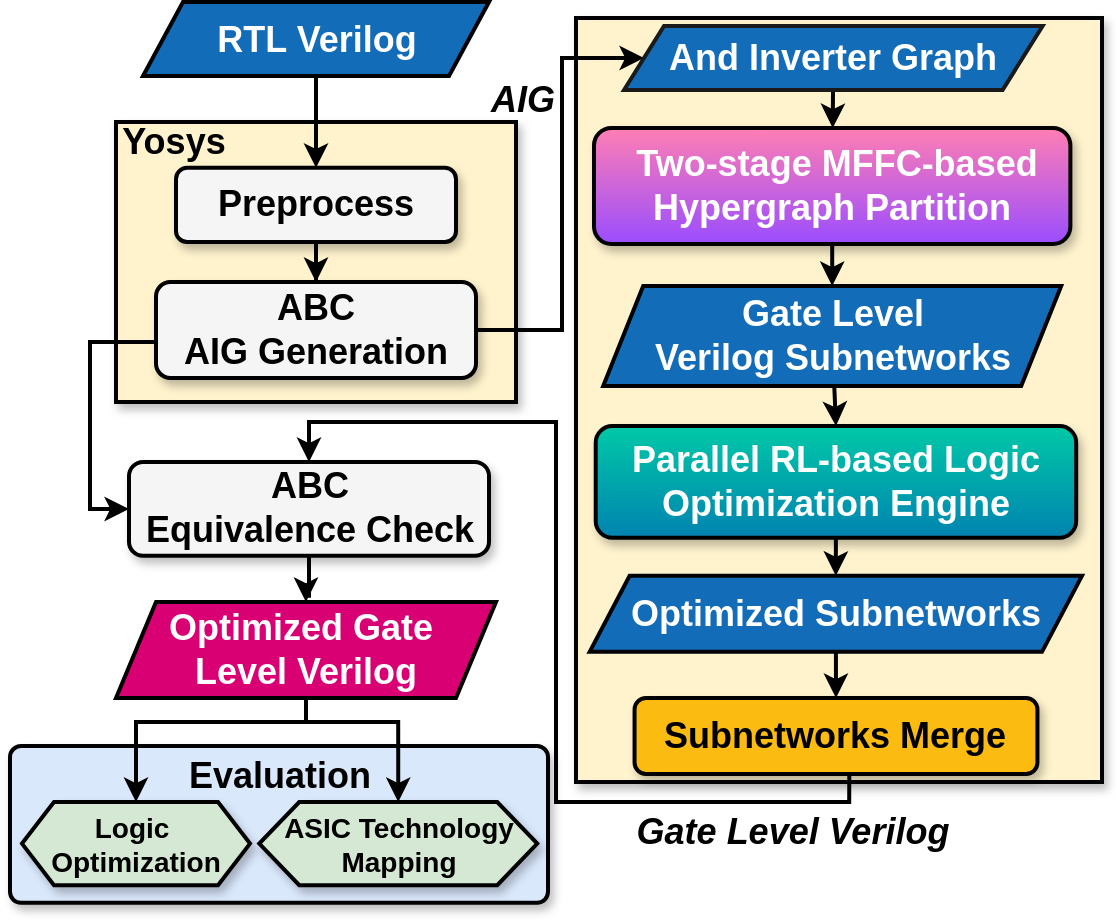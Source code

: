 <mxfile version="25.0.3">
  <diagram name="第 1 页" id="HAvIKgZ25yOHQbioZGKh">
    <mxGraphModel dx="2905" dy="1214" grid="1" gridSize="10" guides="1" tooltips="1" connect="1" arrows="1" fold="1" page="1" pageScale="1" pageWidth="580" pageHeight="480" math="0" shadow="0">
      <root>
        <mxCell id="0" />
        <mxCell id="1" parent="0" />
        <mxCell id="K8o_knn98EIP3ksldaXX-1" value="" style="rounded=1;whiteSpace=wrap;html=1;fillColor=#dae8fc;strokeColor=#000000;strokeWidth=2;shadow=1;arcSize=7;" parent="1" vertex="1">
          <mxGeometry x="-1726" y="-86" width="269" height="78.42" as="geometry" />
        </mxCell>
        <mxCell id="H0RHcH_2FTHYZ-mKpaNJ-111" value="" style="rounded=0;whiteSpace=wrap;html=1;fillColor=#fef3cd;strokeColor=#000000;strokeWidth=2;shadow=1;arcSize=7;textShadow=1;" parent="1" vertex="1">
          <mxGeometry x="-1443" y="-450" width="263" height="382" as="geometry" />
        </mxCell>
        <mxCell id="fzru5klA7RKhJBc94vuA-6" value="&lt;font style=&quot;font-size: 14px;&quot; face=&quot;Helvetica&quot;&gt;&lt;b style=&quot;&quot;&gt;ASIC Technology Mapping&lt;/b&gt;&lt;/font&gt;" style="shape=hexagon;perimeter=hexagonPerimeter2;whiteSpace=wrap;html=1;fixedSize=1;strokeColor=#000000;fillColor=#d5e8d4;strokeWidth=2;shadow=1;" parent="1" vertex="1">
          <mxGeometry x="-1601.37" y="-58" width="139" height="41.6" as="geometry" />
        </mxCell>
        <mxCell id="-el-lTCZ7dYY3-WtjOfP-2" value="" style="rounded=0;whiteSpace=wrap;html=1;fillColor=#fef3cd;strokeColor=#000000;strokeWidth=2;shadow=1;arcSize=7;" parent="1" vertex="1">
          <mxGeometry x="-1673" y="-398" width="200" height="140" as="geometry" />
        </mxCell>
        <mxCell id="-el-lTCZ7dYY3-WtjOfP-6" value="" style="endArrow=classic;html=1;rounded=0;strokeWidth=2;entryX=0;entryY=0.5;entryDx=0;entryDy=0;edgeStyle=orthogonalEdgeStyle;exitX=1;exitY=0.5;exitDx=0;exitDy=0;" parent="1" source="H0RHcH_2FTHYZ-mKpaNJ-228" target="H0RHcH_2FTHYZ-mKpaNJ-187" edge="1">
          <mxGeometry width="50" height="50" relative="1" as="geometry">
            <mxPoint x="-1556" y="-212" as="sourcePoint" />
            <mxPoint x="-1105.21" y="-416.53" as="targetPoint" />
            <Array as="points">
              <mxPoint x="-1450" y="-294" />
              <mxPoint x="-1450" y="-430" />
            </Array>
          </mxGeometry>
        </mxCell>
        <mxCell id="-el-lTCZ7dYY3-WtjOfP-274" value="" style="endArrow=classic;html=1;rounded=0;strokeWidth=2;edgeStyle=orthogonalEdgeStyle;exitX=0.533;exitY=1.005;exitDx=0;exitDy=0;exitPerimeter=0;entryX=0.5;entryY=0;entryDx=0;entryDy=0;" parent="1" source="H0RHcH_2FTHYZ-mKpaNJ-75" target="H0RHcH_2FTHYZ-mKpaNJ-248" edge="1">
          <mxGeometry width="50" height="50" relative="1" as="geometry">
            <mxPoint x="-1178.059" y="195.245" as="sourcePoint" />
            <mxPoint x="-1573" y="-90" as="targetPoint" />
            <Array as="points">
              <mxPoint x="-1306" y="-58" />
              <mxPoint x="-1453" y="-58" />
              <mxPoint x="-1453" y="-248" />
              <mxPoint x="-1577" y="-248" />
            </Array>
          </mxGeometry>
        </mxCell>
        <mxCell id="-el-lTCZ7dYY3-WtjOfP-275" value="&lt;b style=&quot;&quot;&gt;&lt;font style=&quot;font-size: 18px;&quot;&gt;&lt;i style=&quot;&quot;&gt;AIG&amp;nbsp;&lt;/i&gt;&lt;/font&gt;&lt;/b&gt;" style="text;html=1;align=center;verticalAlign=middle;whiteSpace=wrap;rounded=0;" parent="1" vertex="1">
          <mxGeometry x="-1503.52" y="-414.0" width="74.12" height="10.15" as="geometry" />
        </mxCell>
        <mxCell id="H0RHcH_2FTHYZ-mKpaNJ-296" style="edgeStyle=orthogonalEdgeStyle;rounded=0;orthogonalLoop=1;jettySize=auto;html=1;entryX=0.5;entryY=0;entryDx=0;entryDy=0;strokeWidth=2;" parent="1" source="SU_nRj_41NOhbr6IneJR-1" target="H0RHcH_2FTHYZ-mKpaNJ-295" edge="1">
          <mxGeometry relative="1" as="geometry" />
        </mxCell>
        <mxCell id="SU_nRj_41NOhbr6IneJR-1" value="&lt;b style=&quot;&quot;&gt;&lt;font color=&quot;#ffffff&quot; style=&quot;font-size: 18px;&quot;&gt;RTL Verilog&lt;/font&gt;&lt;/b&gt;" style="shape=parallelogram;perimeter=parallelogramPerimeter;whiteSpace=wrap;html=1;fixedSize=1;fillColor=#136cb7;strokeColor=#000000;strokeWidth=2;" parent="1" vertex="1">
          <mxGeometry x="-1659.5" y="-458" width="173" height="37" as="geometry" />
        </mxCell>
        <mxCell id="SU_nRj_41NOhbr6IneJR-2" value="&lt;font style=&quot;font-size: 18px;&quot;&gt;&lt;b style=&quot;&quot;&gt;Yosys&lt;/b&gt;&lt;/font&gt;" style="text;html=1;align=center;verticalAlign=middle;whiteSpace=wrap;rounded=0;" parent="1" vertex="1">
          <mxGeometry x="-1674" y="-403" width="60" height="30" as="geometry" />
        </mxCell>
        <mxCell id="H0RHcH_2FTHYZ-mKpaNJ-75" value="&lt;b style=&quot;&quot;&gt;&lt;font style=&quot;font-size: 18px;&quot;&gt;Subnetworks Merge&lt;/font&gt;&lt;/b&gt;" style="rounded=1;whiteSpace=wrap;html=1;fillColor=#fcbb11;strokeColor=#000000;strokeWidth=2;shadow=1;container=0;" parent="1" vertex="1">
          <mxGeometry x="-1413.72" y="-110" width="201.44" height="38" as="geometry" />
        </mxCell>
        <mxCell id="MAslqFbUonPrWmBKUDa1-5" style="rounded=0;orthogonalLoop=1;jettySize=auto;html=1;entryX=0.5;entryY=0;entryDx=0;entryDy=0;strokeWidth=2;" parent="1" source="H0RHcH_2FTHYZ-mKpaNJ-73" target="H0RHcH_2FTHYZ-mKpaNJ-189" edge="1">
          <mxGeometry relative="1" as="geometry" />
        </mxCell>
        <mxCell id="H0RHcH_2FTHYZ-mKpaNJ-73" value="&lt;b style=&quot;&quot;&gt;&lt;font style=&quot;font-size: 18px;&quot;&gt;&amp;nbsp;Two-stage MFFC-based Hypergraph Partition&lt;/font&gt;&lt;/b&gt;" style="rounded=1;whiteSpace=wrap;html=1;fillColor=#FF7EB3;strokeColor=#000000;strokeWidth=2;shadow=1;container=0;fontColor=#ffffff;gradientColor=#9A4DFF;" parent="1" vertex="1">
          <mxGeometry x="-1434" y="-395" width="238.19" height="58" as="geometry" />
        </mxCell>
        <mxCell id="MAslqFbUonPrWmBKUDa1-4" style="rounded=0;orthogonalLoop=1;jettySize=auto;html=1;strokeWidth=2;" parent="1" source="H0RHcH_2FTHYZ-mKpaNJ-187" target="H0RHcH_2FTHYZ-mKpaNJ-73" edge="1">
          <mxGeometry relative="1" as="geometry" />
        </mxCell>
        <mxCell id="H0RHcH_2FTHYZ-mKpaNJ-187" value="&lt;b style=&quot;&quot;&gt;&lt;font style=&quot;font-size: 18px;&quot; color=&quot;#ffffff&quot;&gt;And Inverter Graph&lt;/font&gt;&lt;/b&gt;" style="shape=parallelogram;perimeter=parallelogramPerimeter;whiteSpace=wrap;html=1;fixedSize=1;fillColor=#136cb7;strokeColor=#1A1A1A;strokeWidth=2;" parent="1" vertex="1">
          <mxGeometry x="-1419" y="-446" width="209.31" height="32" as="geometry" />
        </mxCell>
        <mxCell id="MAslqFbUonPrWmBKUDa1-6" style="rounded=0;orthogonalLoop=1;jettySize=auto;html=1;entryX=0.5;entryY=0;entryDx=0;entryDy=0;strokeWidth=2;" parent="1" source="H0RHcH_2FTHYZ-mKpaNJ-189" target="MAslqFbUonPrWmBKUDa1-2" edge="1">
          <mxGeometry relative="1" as="geometry" />
        </mxCell>
        <mxCell id="H0RHcH_2FTHYZ-mKpaNJ-189" value="&lt;div&gt;&lt;font style=&quot;font-size: 18px;&quot;&gt;&lt;b&gt;&lt;font style=&quot;&quot;&gt;Gate Level Verilog&lt;/font&gt;&lt;/b&gt;&lt;b style=&quot;background-color: initial;&quot;&gt;&lt;font style=&quot;&quot;&gt;&amp;nbsp;Subnetworks&lt;/font&gt;&lt;/b&gt;&lt;/font&gt;&lt;/div&gt;" style="shape=parallelogram;perimeter=parallelogramPerimeter;whiteSpace=wrap;html=1;fixedSize=1;fillColor=#136cb7;strokeColor=#000000;strokeWidth=2;fontColor=#ffffff;" parent="1" vertex="1">
          <mxGeometry x="-1429.4" y="-316" width="229" height="50" as="geometry" />
        </mxCell>
        <mxCell id="MAslqFbUonPrWmBKUDa1-8" style="rounded=0;orthogonalLoop=1;jettySize=auto;html=1;entryX=0.5;entryY=0;entryDx=0;entryDy=0;strokeWidth=2;" parent="1" source="H0RHcH_2FTHYZ-mKpaNJ-190" target="H0RHcH_2FTHYZ-mKpaNJ-75" edge="1">
          <mxGeometry relative="1" as="geometry" />
        </mxCell>
        <mxCell id="H0RHcH_2FTHYZ-mKpaNJ-190" value="&lt;div&gt;&lt;b style=&quot;&quot;&gt;&lt;font style=&quot;font-size: 18px;&quot; color=&quot;#ffffff&quot;&gt;Optimized Subnetworks&lt;/font&gt;&lt;/b&gt;&lt;br&gt;&lt;/div&gt;" style="shape=parallelogram;perimeter=parallelogramPerimeter;whiteSpace=wrap;html=1;fixedSize=1;fillColor=#136CB7;strokeColor=#000000;strokeWidth=2;" parent="1" vertex="1">
          <mxGeometry x="-1436.18" y="-171.09" width="246.18" height="38" as="geometry" />
        </mxCell>
        <mxCell id="MAslqFbUonPrWmBKUDa1-9" style="edgeStyle=orthogonalEdgeStyle;rounded=0;orthogonalLoop=1;jettySize=auto;html=1;entryX=0;entryY=0.5;entryDx=0;entryDy=0;strokeWidth=2;" parent="1" source="H0RHcH_2FTHYZ-mKpaNJ-228" target="H0RHcH_2FTHYZ-mKpaNJ-248" edge="1">
          <mxGeometry relative="1" as="geometry">
            <Array as="points">
              <mxPoint x="-1686" y="-288" />
              <mxPoint x="-1686" y="-204" />
            </Array>
          </mxGeometry>
        </mxCell>
        <mxCell id="H0RHcH_2FTHYZ-mKpaNJ-228" value="&lt;div&gt;&lt;font style=&quot;font-size: 18px;&quot;&gt;&lt;b style=&quot;&quot;&gt;ABC&lt;/b&gt;&lt;/font&gt;&lt;/div&gt;&lt;font style=&quot;font-size: 18px;&quot;&gt;&lt;b style=&quot;&quot;&gt;AIG Generation&lt;/b&gt;&lt;/font&gt;" style="rounded=1;whiteSpace=wrap;html=1;fillColor=#F5F5F5;strokeColor=#000000;strokeWidth=2;shadow=1;" parent="1" vertex="1">
          <mxGeometry x="-1653" y="-318" width="160" height="48" as="geometry" />
        </mxCell>
        <mxCell id="H0RHcH_2FTHYZ-mKpaNJ-237" value="&lt;b style=&quot;&quot;&gt;&lt;font style=&quot;font-size: 18px;&quot;&gt;&lt;i style=&quot;&quot;&gt;Gate Level Verilog&amp;nbsp;&lt;/i&gt;&lt;/font&gt;&lt;/b&gt;" style="text;html=1;align=center;verticalAlign=middle;whiteSpace=wrap;rounded=0;" parent="1" vertex="1">
          <mxGeometry x="-1435.37" y="-48.07" width="205.88" height="10.15" as="geometry" />
        </mxCell>
        <mxCell id="H0RHcH_2FTHYZ-mKpaNJ-253" style="edgeStyle=orthogonalEdgeStyle;rounded=0;orthogonalLoop=1;jettySize=auto;html=1;entryX=0.5;entryY=0;entryDx=0;entryDy=0;strokeWidth=2;" parent="1" source="H0RHcH_2FTHYZ-mKpaNJ-248" target="H0RHcH_2FTHYZ-mKpaNJ-252" edge="1">
          <mxGeometry relative="1" as="geometry" />
        </mxCell>
        <mxCell id="H0RHcH_2FTHYZ-mKpaNJ-248" value="&lt;font color=&quot;#000000&quot; style=&quot;font-size: 18px;&quot;&gt;&lt;b style=&quot;&quot;&gt;ABC&lt;/b&gt;&lt;/font&gt;&lt;div&gt;&lt;b style=&quot;&quot;&gt;&lt;font color=&quot;#000000&quot; style=&quot;font-size: 18px;&quot;&gt;Equivalence Check&lt;/font&gt;&lt;/b&gt;&lt;/div&gt;" style="rounded=1;whiteSpace=wrap;html=1;fillColor=#F5F5F5;strokeColor=#000000;strokeWidth=2;shadow=1;fontColor=#ffffff;" parent="1" vertex="1">
          <mxGeometry x="-1666.5" y="-228" width="180" height="46.91" as="geometry" />
        </mxCell>
        <mxCell id="H0RHcH_2FTHYZ-mKpaNJ-256" style="edgeStyle=orthogonalEdgeStyle;rounded=0;orthogonalLoop=1;jettySize=auto;html=1;entryX=0.5;entryY=0;entryDx=0;entryDy=0;strokeWidth=2;" parent="1" target="H0RHcH_2FTHYZ-mKpaNJ-255" edge="1">
          <mxGeometry relative="1" as="geometry">
            <mxPoint x="-1578" y="-110" as="sourcePoint" />
            <Array as="points">
              <mxPoint x="-1578" y="-98" />
              <mxPoint x="-1663" y="-98" />
            </Array>
          </mxGeometry>
        </mxCell>
        <mxCell id="H0RHcH_2FTHYZ-mKpaNJ-257" style="edgeStyle=orthogonalEdgeStyle;rounded=0;orthogonalLoop=1;jettySize=auto;html=1;entryX=0.5;entryY=0;entryDx=0;entryDy=0;strokeWidth=2;" parent="1" target="fzru5klA7RKhJBc94vuA-6" edge="1">
          <mxGeometry relative="1" as="geometry">
            <mxPoint x="-1573" y="-98" as="sourcePoint" />
            <Array as="points">
              <mxPoint x="-1583" y="-98" />
              <mxPoint x="-1532" y="-98" />
            </Array>
          </mxGeometry>
        </mxCell>
        <mxCell id="H0RHcH_2FTHYZ-mKpaNJ-252" value="&lt;b style=&quot;&quot;&gt;&lt;font style=&quot;font-size: 18px;&quot;&gt;Optimized Gate&amp;nbsp;&lt;/font&gt;&lt;/b&gt;&lt;div&gt;&lt;b style=&quot;&quot;&gt;&lt;font style=&quot;font-size: 18px;&quot;&gt;Level Verilog&lt;/font&gt;&lt;/b&gt;&lt;/div&gt;" style="shape=parallelogram;perimeter=parallelogramPerimeter;whiteSpace=wrap;html=1;fixedSize=1;fillColor=#d80073;strokeColor=#000000;strokeWidth=2;fontColor=#ffffff;" parent="1" vertex="1">
          <mxGeometry x="-1673" y="-158" width="190" height="48" as="geometry" />
        </mxCell>
        <mxCell id="H0RHcH_2FTHYZ-mKpaNJ-255" value="&lt;b style=&quot;&quot;&gt;&lt;font style=&quot;font-size: 14px;&quot;&gt;Logic&amp;nbsp;&lt;/font&gt;&lt;/b&gt;&lt;div&gt;&lt;b style=&quot;&quot;&gt;&lt;font style=&quot;font-size: 14px;&quot;&gt;Optimization&lt;/font&gt;&lt;/b&gt;&lt;/div&gt;" style="shape=hexagon;perimeter=hexagonPerimeter2;whiteSpace=wrap;html=1;fixedSize=1;strokeColor=#000000;fillColor=#d5e8d4;strokeWidth=2;shadow=1;size=16;" parent="1" vertex="1">
          <mxGeometry x="-1720" y="-58" width="114" height="41.6" as="geometry" />
        </mxCell>
        <mxCell id="H0RHcH_2FTHYZ-mKpaNJ-298" style="edgeStyle=orthogonalEdgeStyle;rounded=0;orthogonalLoop=1;jettySize=auto;html=1;entryX=0.5;entryY=0;entryDx=0;entryDy=0;strokeWidth=2;" parent="1" source="H0RHcH_2FTHYZ-mKpaNJ-295" target="H0RHcH_2FTHYZ-mKpaNJ-228" edge="1">
          <mxGeometry relative="1" as="geometry" />
        </mxCell>
        <mxCell id="H0RHcH_2FTHYZ-mKpaNJ-295" value="&lt;font color=&quot;#000000&quot; style=&quot;font-size: 18px;&quot;&gt;&lt;b style=&quot;&quot;&gt;Preprocess&lt;/b&gt;&lt;/font&gt;" style="rounded=1;whiteSpace=wrap;html=1;fillColor=#f5f5f5;strokeColor=#000000;strokeWidth=2;shadow=1;fontColor=#333333;" parent="1" vertex="1">
          <mxGeometry x="-1643" y="-375.08" width="140" height="37.08" as="geometry" />
        </mxCell>
        <mxCell id="MAslqFbUonPrWmBKUDa1-7" style="rounded=0;orthogonalLoop=1;jettySize=auto;html=1;entryX=0.5;entryY=0;entryDx=0;entryDy=0;strokeWidth=2;" parent="1" source="MAslqFbUonPrWmBKUDa1-2" target="H0RHcH_2FTHYZ-mKpaNJ-190" edge="1">
          <mxGeometry relative="1" as="geometry" />
        </mxCell>
        <mxCell id="MAslqFbUonPrWmBKUDa1-2" value="&lt;b style=&quot;&quot;&gt;&lt;font style=&quot;font-size: 18px;&quot;&gt;Parallel RL-based Logic Optimization Engine&lt;/font&gt;&lt;/b&gt;" style="rounded=1;whiteSpace=wrap;html=1;fillColor=#00C9A7;fontColor=#ffffff;strokeColor=#000000;strokeWidth=2;shadow=1;container=0;gradientColor=#0083B0;" parent="1" vertex="1">
          <mxGeometry x="-1433.14" y="-246" width="240.23" height="55.91" as="geometry" />
        </mxCell>
        <mxCell id="K8o_knn98EIP3ksldaXX-2" value="&lt;font style=&quot;font-size: 18px;&quot;&gt;&lt;b style=&quot;&quot;&gt;Evaluation&lt;/b&gt;&lt;/font&gt;" style="text;html=1;align=center;verticalAlign=middle;whiteSpace=wrap;rounded=0;" parent="1" vertex="1">
          <mxGeometry x="-1646.5" y="-86.0" width="110" height="30" as="geometry" />
        </mxCell>
      </root>
    </mxGraphModel>
  </diagram>
</mxfile>

